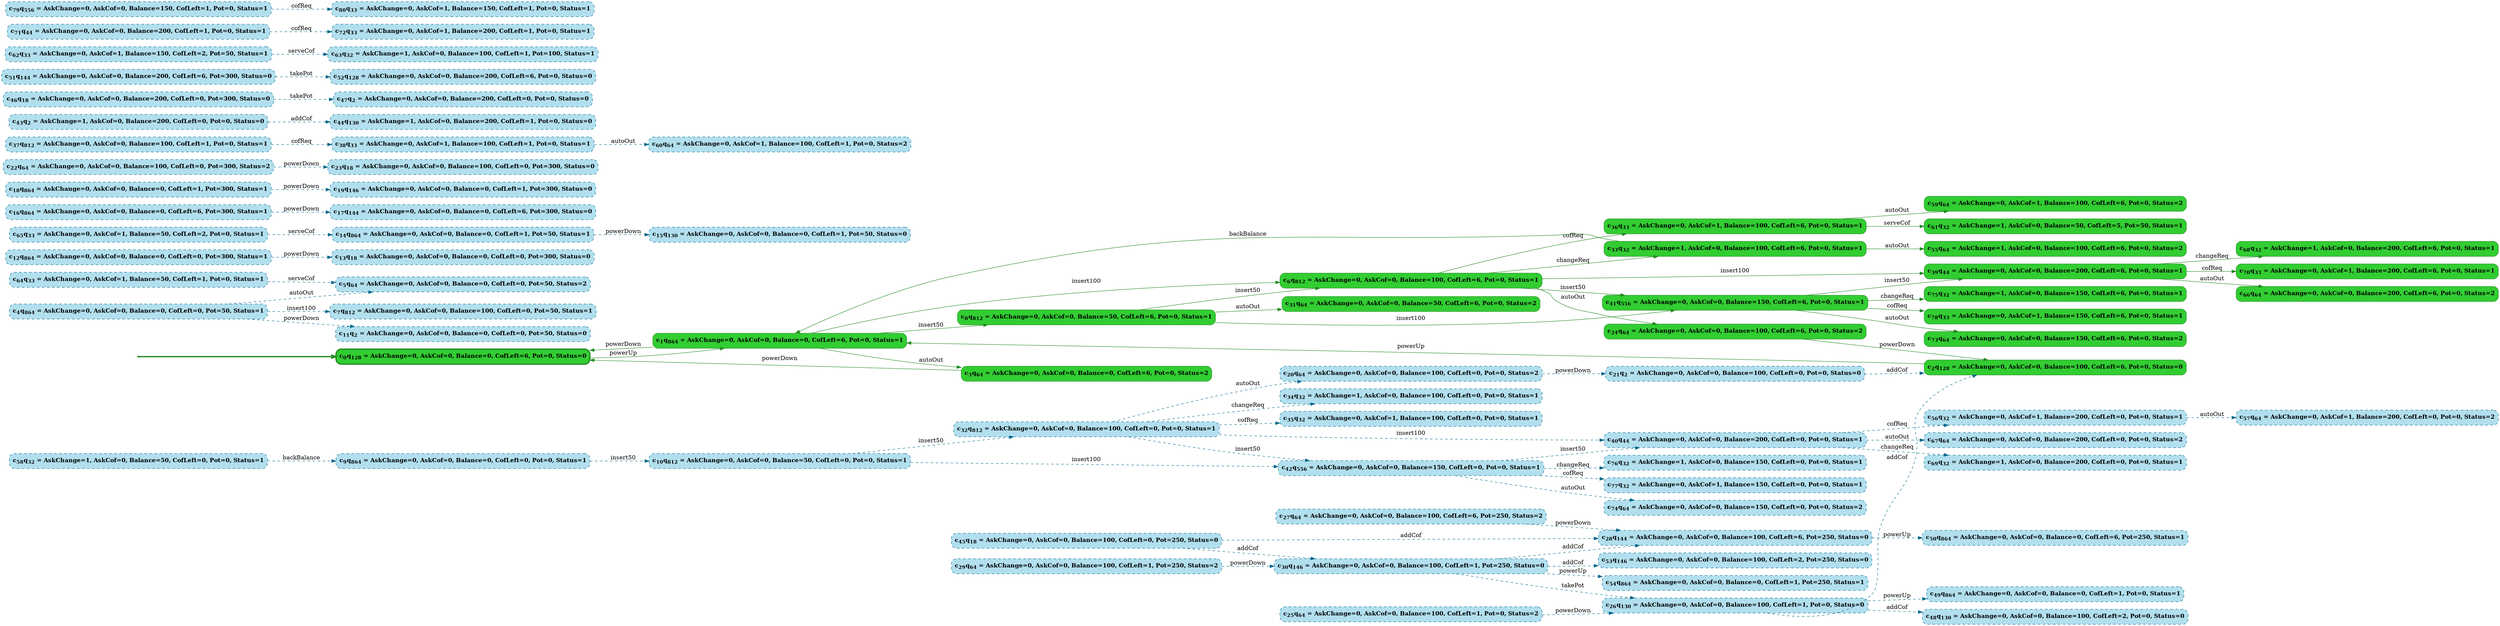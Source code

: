 digraph g {

	rankdir="LR"

	__invisible__[shape="point", color="forestgreen"]
	c0q128[label=<<b>c<sub>0</sub>q<sub>128</sub> = AskChange=0, AskCof=0, Balance=0, CofLeft=6, Pot=0, Status=0</b>>, shape="box", style="rounded, filled", fillcolor="limegreen", color="forestgreen", penwidth=3] // Initial
	c1q864[label=<<b>c<sub>1</sub>q<sub>864</sub> = AskChange=0, AskCof=0, Balance=0, CofLeft=6, Pot=0, Status=1</b>>, shape="box", style="rounded, filled", fillcolor="limegreen", color="forestgreen"]
	c3q64[label=<<b>c<sub>3</sub>q<sub>64</sub> = AskChange=0, AskCof=0, Balance=0, CofLeft=6, Pot=0, Status=2</b>>, shape="box", style="rounded, filled", fillcolor="limegreen", color="forestgreen"]
	c6q812[label=<<b>c<sub>6</sub>q<sub>812</sub> = AskChange=0, AskCof=0, Balance=100, CofLeft=6, Pot=0, Status=1</b>>, shape="box", style="rounded, filled", fillcolor="limegreen", color="forestgreen"]
	c24q64[label=<<b>c<sub>24</sub>q<sub>64</sub> = AskChange=0, AskCof=0, Balance=100, CofLeft=6, Pot=0, Status=2</b>>, shape="box", style="rounded, filled", fillcolor="limegreen", color="forestgreen"]
	c2q128[label=<<b>c<sub>2</sub>q<sub>128</sub> = AskChange=0, AskCof=0, Balance=100, CofLeft=6, Pot=0, Status=0</b>>, shape="box", style="rounded, filled", fillcolor="limegreen", color="forestgreen"]
	c33q32[label=<<b>c<sub>33</sub>q<sub>32</sub> = AskChange=1, AskCof=0, Balance=100, CofLeft=6, Pot=0, Status=1</b>>, shape="box", style="rounded, filled", fillcolor="limegreen", color="forestgreen"]
	c55q64[label=<<b>c<sub>55</sub>q<sub>64</sub> = AskChange=1, AskCof=0, Balance=100, CofLeft=6, Pot=0, Status=2</b>>, shape="box", style="rounded, filled", fillcolor="limegreen", color="forestgreen"]
	c36q33[label=<<b>c<sub>36</sub>q<sub>33</sub> = AskChange=0, AskCof=1, Balance=100, CofLeft=6, Pot=0, Status=1</b>>, shape="box", style="rounded, filled", fillcolor="limegreen", color="forestgreen"]
	c59q64[label=<<b>c<sub>59</sub>q<sub>64</sub> = AskChange=0, AskCof=1, Balance=100, CofLeft=6, Pot=0, Status=2</b>>, shape="box", style="rounded, filled", fillcolor="limegreen", color="forestgreen"]
	c61q32[label=<<b>c<sub>61</sub>q<sub>32</sub> = AskChange=1, AskCof=0, Balance=50, CofLeft=5, Pot=50, Status=1</b>>, shape="box", style="rounded, filled", fillcolor="limegreen", color="forestgreen"]
	c39q44[label=<<b>c<sub>39</sub>q<sub>44</sub> = AskChange=0, AskCof=0, Balance=200, CofLeft=6, Pot=0, Status=1</b>>, shape="box", style="rounded, filled", fillcolor="limegreen", color="forestgreen"]
	c66q64[label=<<b>c<sub>66</sub>q<sub>64</sub> = AskChange=0, AskCof=0, Balance=200, CofLeft=6, Pot=0, Status=2</b>>, shape="box", style="rounded, filled", fillcolor="limegreen", color="forestgreen"]
	c68q32[label=<<b>c<sub>68</sub>q<sub>32</sub> = AskChange=1, AskCof=0, Balance=200, CofLeft=6, Pot=0, Status=1</b>>, shape="box", style="rounded, filled", fillcolor="limegreen", color="forestgreen"]
	c70q33[label=<<b>c<sub>70</sub>q<sub>33</sub> = AskChange=0, AskCof=1, Balance=200, CofLeft=6, Pot=0, Status=1</b>>, shape="box", style="rounded, filled", fillcolor="limegreen", color="forestgreen"]
	c41q556[label=<<b>c<sub>41</sub>q<sub>556</sub> = AskChange=0, AskCof=0, Balance=150, CofLeft=6, Pot=0, Status=1</b>>, shape="box", style="rounded, filled", fillcolor="limegreen", color="forestgreen"]
	c73q64[label=<<b>c<sub>73</sub>q<sub>64</sub> = AskChange=0, AskCof=0, Balance=150, CofLeft=6, Pot=0, Status=2</b>>, shape="box", style="rounded, filled", fillcolor="limegreen", color="forestgreen"]
	c75q32[label=<<b>c<sub>75</sub>q<sub>32</sub> = AskChange=1, AskCof=0, Balance=150, CofLeft=6, Pot=0, Status=1</b>>, shape="box", style="rounded, filled", fillcolor="limegreen", color="forestgreen"]
	c78q33[label=<<b>c<sub>78</sub>q<sub>33</sub> = AskChange=0, AskCof=1, Balance=150, CofLeft=6, Pot=0, Status=1</b>>, shape="box", style="rounded, filled", fillcolor="limegreen", color="forestgreen"]
	c8q812[label=<<b>c<sub>8</sub>q<sub>812</sub> = AskChange=0, AskCof=0, Balance=50, CofLeft=6, Pot=0, Status=1</b>>, shape="box", style="rounded, filled", fillcolor="limegreen", color="forestgreen"]
	c31q64[label=<<b>c<sub>31</sub>q<sub>64</sub> = AskChange=0, AskCof=0, Balance=50, CofLeft=6, Pot=0, Status=2</b>>, shape="box", style="rounded, filled", fillcolor="limegreen", color="forestgreen"]
	c4q864[label=<<b>c<sub>4</sub>q<sub>864</sub> = AskChange=0, AskCof=0, Balance=0, CofLeft=0, Pot=50, Status=1</b>>, shape="box", style="rounded, filled, dashed", fillcolor="lightblue2", color="deepskyblue4"]
	c5q64[label=<<b>c<sub>5</sub>q<sub>64</sub> = AskChange=0, AskCof=0, Balance=0, CofLeft=0, Pot=50, Status=2</b>>, shape="box", style="rounded, filled, dashed", fillcolor="lightblue2", color="deepskyblue4"]
	c7q812[label=<<b>c<sub>7</sub>q<sub>812</sub> = AskChange=0, AskCof=0, Balance=100, CofLeft=0, Pot=50, Status=1</b>>, shape="box", style="rounded, filled, dashed", fillcolor="lightblue2", color="deepskyblue4"]
	c9q864[label=<<b>c<sub>9</sub>q<sub>864</sub> = AskChange=0, AskCof=0, Balance=0, CofLeft=0, Pot=0, Status=1</b>>, shape="box", style="rounded, filled, dashed", fillcolor="lightblue2", color="deepskyblue4"]
	c10q812[label=<<b>c<sub>10</sub>q<sub>812</sub> = AskChange=0, AskCof=0, Balance=50, CofLeft=0, Pot=0, Status=1</b>>, shape="box", style="rounded, filled, dashed", fillcolor="lightblue2", color="deepskyblue4"]
	c11q2[label=<<b>c<sub>11</sub>q<sub>2</sub> = AskChange=0, AskCof=0, Balance=0, CofLeft=0, Pot=50, Status=0</b>>, shape="box", style="rounded, filled, dashed", fillcolor="lightblue2", color="deepskyblue4"]
	c12q864[label=<<b>c<sub>12</sub>q<sub>864</sub> = AskChange=0, AskCof=0, Balance=0, CofLeft=0, Pot=300, Status=1</b>>, shape="box", style="rounded, filled, dashed", fillcolor="lightblue2", color="deepskyblue4"]
	c13q18[label=<<b>c<sub>13</sub>q<sub>18</sub> = AskChange=0, AskCof=0, Balance=0, CofLeft=0, Pot=300, Status=0</b>>, shape="box", style="rounded, filled, dashed", fillcolor="lightblue2", color="deepskyblue4"]
	c14q864[label=<<b>c<sub>14</sub>q<sub>864</sub> = AskChange=0, AskCof=0, Balance=0, CofLeft=1, Pot=50, Status=1</b>>, shape="box", style="rounded, filled, dashed", fillcolor="lightblue2", color="deepskyblue4"]
	c15q130[label=<<b>c<sub>15</sub>q<sub>130</sub> = AskChange=0, AskCof=0, Balance=0, CofLeft=1, Pot=50, Status=0</b>>, shape="box", style="rounded, filled, dashed", fillcolor="lightblue2", color="deepskyblue4"]
	c16q864[label=<<b>c<sub>16</sub>q<sub>864</sub> = AskChange=0, AskCof=0, Balance=0, CofLeft=6, Pot=300, Status=1</b>>, shape="box", style="rounded, filled, dashed", fillcolor="lightblue2", color="deepskyblue4"]
	c17q144[label=<<b>c<sub>17</sub>q<sub>144</sub> = AskChange=0, AskCof=0, Balance=0, CofLeft=6, Pot=300, Status=0</b>>, shape="box", style="rounded, filled, dashed", fillcolor="lightblue2", color="deepskyblue4"]
	c18q864[label=<<b>c<sub>18</sub>q<sub>864</sub> = AskChange=0, AskCof=0, Balance=0, CofLeft=1, Pot=300, Status=1</b>>, shape="box", style="rounded, filled, dashed", fillcolor="lightblue2", color="deepskyblue4"]
	c19q146[label=<<b>c<sub>19</sub>q<sub>146</sub> = AskChange=0, AskCof=0, Balance=0, CofLeft=1, Pot=300, Status=0</b>>, shape="box", style="rounded, filled, dashed", fillcolor="lightblue2", color="deepskyblue4"]
	c20q64[label=<<b>c<sub>20</sub>q<sub>64</sub> = AskChange=0, AskCof=0, Balance=100, CofLeft=0, Pot=0, Status=2</b>>, shape="box", style="rounded, filled, dashed", fillcolor="lightblue2", color="deepskyblue4"]
	c21q2[label=<<b>c<sub>21</sub>q<sub>2</sub> = AskChange=0, AskCof=0, Balance=100, CofLeft=0, Pot=0, Status=0</b>>, shape="box", style="rounded, filled, dashed", fillcolor="lightblue2", color="deepskyblue4"]
	c22q64[label=<<b>c<sub>22</sub>q<sub>64</sub> = AskChange=0, AskCof=0, Balance=100, CofLeft=0, Pot=300, Status=2</b>>, shape="box", style="rounded, filled, dashed", fillcolor="lightblue2", color="deepskyblue4"]
	c23q18[label=<<b>c<sub>23</sub>q<sub>18</sub> = AskChange=0, AskCof=0, Balance=100, CofLeft=0, Pot=300, Status=0</b>>, shape="box", style="rounded, filled, dashed", fillcolor="lightblue2", color="deepskyblue4"]
	c25q64[label=<<b>c<sub>25</sub>q<sub>64</sub> = AskChange=0, AskCof=0, Balance=100, CofLeft=1, Pot=0, Status=2</b>>, shape="box", style="rounded, filled, dashed", fillcolor="lightblue2", color="deepskyblue4"]
	c26q130[label=<<b>c<sub>26</sub>q<sub>130</sub> = AskChange=0, AskCof=0, Balance=100, CofLeft=1, Pot=0, Status=0</b>>, shape="box", style="rounded, filled, dashed", fillcolor="lightblue2", color="deepskyblue4"]
	c27q64[label=<<b>c<sub>27</sub>q<sub>64</sub> = AskChange=0, AskCof=0, Balance=100, CofLeft=6, Pot=250, Status=2</b>>, shape="box", style="rounded, filled, dashed", fillcolor="lightblue2", color="deepskyblue4"]
	c28q144[label=<<b>c<sub>28</sub>q<sub>144</sub> = AskChange=0, AskCof=0, Balance=100, CofLeft=6, Pot=250, Status=0</b>>, shape="box", style="rounded, filled, dashed", fillcolor="lightblue2", color="deepskyblue4"]
	c29q64[label=<<b>c<sub>29</sub>q<sub>64</sub> = AskChange=0, AskCof=0, Balance=100, CofLeft=1, Pot=250, Status=2</b>>, shape="box", style="rounded, filled, dashed", fillcolor="lightblue2", color="deepskyblue4"]
	c30q146[label=<<b>c<sub>30</sub>q<sub>146</sub> = AskChange=0, AskCof=0, Balance=100, CofLeft=1, Pot=250, Status=0</b>>, shape="box", style="rounded, filled, dashed", fillcolor="lightblue2", color="deepskyblue4"]
	c32q812[label=<<b>c<sub>32</sub>q<sub>812</sub> = AskChange=0, AskCof=0, Balance=100, CofLeft=0, Pot=0, Status=1</b>>, shape="box", style="rounded, filled, dashed", fillcolor="lightblue2", color="deepskyblue4"]
	c34q32[label=<<b>c<sub>34</sub>q<sub>32</sub> = AskChange=1, AskCof=0, Balance=100, CofLeft=0, Pot=0, Status=1</b>>, shape="box", style="rounded, filled, dashed", fillcolor="lightblue2", color="deepskyblue4"]
	c35q32[label=<<b>c<sub>35</sub>q<sub>32</sub> = AskChange=0, AskCof=1, Balance=100, CofLeft=0, Pot=0, Status=1</b>>, shape="box", style="rounded, filled, dashed", fillcolor="lightblue2", color="deepskyblue4"]
	c37q812[label=<<b>c<sub>37</sub>q<sub>812</sub> = AskChange=0, AskCof=0, Balance=100, CofLeft=1, Pot=0, Status=1</b>>, shape="box", style="rounded, filled, dashed", fillcolor="lightblue2", color="deepskyblue4"]
	c38q33[label=<<b>c<sub>38</sub>q<sub>33</sub> = AskChange=0, AskCof=1, Balance=100, CofLeft=1, Pot=0, Status=1</b>>, shape="box", style="rounded, filled, dashed", fillcolor="lightblue2", color="deepskyblue4"]
	c40q44[label=<<b>c<sub>40</sub>q<sub>44</sub> = AskChange=0, AskCof=0, Balance=200, CofLeft=0, Pot=0, Status=1</b>>, shape="box", style="rounded, filled, dashed", fillcolor="lightblue2", color="deepskyblue4"]
	c42q556[label=<<b>c<sub>42</sub>q<sub>556</sub> = AskChange=0, AskCof=0, Balance=150, CofLeft=0, Pot=0, Status=1</b>>, shape="box", style="rounded, filled, dashed", fillcolor="lightblue2", color="deepskyblue4"]
	c43q2[label=<<b>c<sub>43</sub>q<sub>2</sub> = AskChange=1, AskCof=0, Balance=200, CofLeft=0, Pot=0, Status=0</b>>, shape="box", style="rounded, filled, dashed", fillcolor="lightblue2", color="deepskyblue4"]
	c44q130[label=<<b>c<sub>44</sub>q<sub>130</sub> = AskChange=1, AskCof=0, Balance=200, CofLeft=1, Pot=0, Status=0</b>>, shape="box", style="rounded, filled, dashed", fillcolor="lightblue2", color="deepskyblue4"]
	c45q18[label=<<b>c<sub>45</sub>q<sub>18</sub> = AskChange=0, AskCof=0, Balance=100, CofLeft=0, Pot=250, Status=0</b>>, shape="box", style="rounded, filled, dashed", fillcolor="lightblue2", color="deepskyblue4"]
	c46q18[label=<<b>c<sub>46</sub>q<sub>18</sub> = AskChange=0, AskCof=0, Balance=200, CofLeft=0, Pot=300, Status=0</b>>, shape="box", style="rounded, filled, dashed", fillcolor="lightblue2", color="deepskyblue4"]
	c47q2[label=<<b>c<sub>47</sub>q<sub>2</sub> = AskChange=0, AskCof=0, Balance=200, CofLeft=0, Pot=0, Status=0</b>>, shape="box", style="rounded, filled, dashed", fillcolor="lightblue2", color="deepskyblue4"]
	c48q130[label=<<b>c<sub>48</sub>q<sub>130</sub> = AskChange=0, AskCof=0, Balance=100, CofLeft=2, Pot=0, Status=0</b>>, shape="box", style="rounded, filled, dashed", fillcolor="lightblue2", color="deepskyblue4"]
	c49q864[label=<<b>c<sub>49</sub>q<sub>864</sub> = AskChange=0, AskCof=0, Balance=0, CofLeft=1, Pot=0, Status=1</b>>, shape="box", style="rounded, filled, dashed", fillcolor="lightblue2", color="deepskyblue4"]
	c50q864[label=<<b>c<sub>50</sub>q<sub>864</sub> = AskChange=0, AskCof=0, Balance=0, CofLeft=6, Pot=250, Status=1</b>>, shape="box", style="rounded, filled, dashed", fillcolor="lightblue2", color="deepskyblue4"]
	c51q144[label=<<b>c<sub>51</sub>q<sub>144</sub> = AskChange=0, AskCof=0, Balance=200, CofLeft=6, Pot=300, Status=0</b>>, shape="box", style="rounded, filled, dashed", fillcolor="lightblue2", color="deepskyblue4"]
	c52q128[label=<<b>c<sub>52</sub>q<sub>128</sub> = AskChange=0, AskCof=0, Balance=200, CofLeft=6, Pot=0, Status=0</b>>, shape="box", style="rounded, filled, dashed", fillcolor="lightblue2", color="deepskyblue4"]
	c53q146[label=<<b>c<sub>53</sub>q<sub>146</sub> = AskChange=0, AskCof=0, Balance=100, CofLeft=2, Pot=250, Status=0</b>>, shape="box", style="rounded, filled, dashed", fillcolor="lightblue2", color="deepskyblue4"]
	c54q864[label=<<b>c<sub>54</sub>q<sub>864</sub> = AskChange=0, AskCof=0, Balance=0, CofLeft=1, Pot=250, Status=1</b>>, shape="box", style="rounded, filled, dashed", fillcolor="lightblue2", color="deepskyblue4"]
	c56q32[label=<<b>c<sub>56</sub>q<sub>32</sub> = AskChange=0, AskCof=1, Balance=200, CofLeft=0, Pot=0, Status=1</b>>, shape="box", style="rounded, filled, dashed", fillcolor="lightblue2", color="deepskyblue4"]
	c57q64[label=<<b>c<sub>57</sub>q<sub>64</sub> = AskChange=0, AskCof=1, Balance=200, CofLeft=0, Pot=0, Status=2</b>>, shape="box", style="rounded, filled, dashed", fillcolor="lightblue2", color="deepskyblue4"]
	c58q32[label=<<b>c<sub>58</sub>q<sub>32</sub> = AskChange=1, AskCof=0, Balance=50, CofLeft=0, Pot=0, Status=1</b>>, shape="box", style="rounded, filled, dashed", fillcolor="lightblue2", color="deepskyblue4"]
	c60q64[label=<<b>c<sub>60</sub>q<sub>64</sub> = AskChange=0, AskCof=1, Balance=100, CofLeft=1, Pot=0, Status=2</b>>, shape="box", style="rounded, filled, dashed", fillcolor="lightblue2", color="deepskyblue4"]
	c62q33[label=<<b>c<sub>62</sub>q<sub>33</sub> = AskChange=0, AskCof=1, Balance=150, CofLeft=2, Pot=50, Status=1</b>>, shape="box", style="rounded, filled, dashed", fillcolor="lightblue2", color="deepskyblue4"]
	c63q32[label=<<b>c<sub>63</sub>q<sub>32</sub> = AskChange=1, AskCof=0, Balance=100, CofLeft=1, Pot=100, Status=1</b>>, shape="box", style="rounded, filled, dashed", fillcolor="lightblue2", color="deepskyblue4"]
	c64q33[label=<<b>c<sub>64</sub>q<sub>33</sub> = AskChange=0, AskCof=1, Balance=50, CofLeft=1, Pot=0, Status=1</b>>, shape="box", style="rounded, filled, dashed", fillcolor="lightblue2", color="deepskyblue4"]
	c65q33[label=<<b>c<sub>65</sub>q<sub>33</sub> = AskChange=0, AskCof=1, Balance=50, CofLeft=2, Pot=0, Status=1</b>>, shape="box", style="rounded, filled, dashed", fillcolor="lightblue2", color="deepskyblue4"]
	c67q64[label=<<b>c<sub>67</sub>q<sub>64</sub> = AskChange=0, AskCof=0, Balance=200, CofLeft=0, Pot=0, Status=2</b>>, shape="box", style="rounded, filled, dashed", fillcolor="lightblue2", color="deepskyblue4"]
	c69q32[label=<<b>c<sub>69</sub>q<sub>32</sub> = AskChange=1, AskCof=0, Balance=200, CofLeft=0, Pot=0, Status=1</b>>, shape="box", style="rounded, filled, dashed", fillcolor="lightblue2", color="deepskyblue4"]
	c71q44[label=<<b>c<sub>71</sub>q<sub>44</sub> = AskChange=0, AskCof=0, Balance=200, CofLeft=1, Pot=0, Status=1</b>>, shape="box", style="rounded, filled, dashed", fillcolor="lightblue2", color="deepskyblue4"]
	c72q33[label=<<b>c<sub>72</sub>q<sub>33</sub> = AskChange=0, AskCof=1, Balance=200, CofLeft=1, Pot=0, Status=1</b>>, shape="box", style="rounded, filled, dashed", fillcolor="lightblue2", color="deepskyblue4"]
	c74q64[label=<<b>c<sub>74</sub>q<sub>64</sub> = AskChange=0, AskCof=0, Balance=150, CofLeft=0, Pot=0, Status=2</b>>, shape="box", style="rounded, filled, dashed", fillcolor="lightblue2", color="deepskyblue4"]
	c76q32[label=<<b>c<sub>76</sub>q<sub>32</sub> = AskChange=1, AskCof=0, Balance=150, CofLeft=0, Pot=0, Status=1</b>>, shape="box", style="rounded, filled, dashed", fillcolor="lightblue2", color="deepskyblue4"]
	c77q32[label=<<b>c<sub>77</sub>q<sub>32</sub> = AskChange=0, AskCof=1, Balance=150, CofLeft=0, Pot=0, Status=1</b>>, shape="box", style="rounded, filled, dashed", fillcolor="lightblue2", color="deepskyblue4"]
	c79q556[label=<<b>c<sub>79</sub>q<sub>556</sub> = AskChange=0, AskCof=0, Balance=150, CofLeft=1, Pot=0, Status=1</b>>, shape="box", style="rounded, filled, dashed", fillcolor="lightblue2", color="deepskyblue4"]
	c80q33[label=<<b>c<sub>80</sub>q<sub>33</sub> = AskChange=0, AskCof=1, Balance=150, CofLeft=1, Pot=0, Status=1</b>>, shape="box", style="rounded, filled, dashed", fillcolor="lightblue2", color="deepskyblue4"]

	__invisible__ -> c0q128[penwidth=3, color="forestgreen"]
	c0q128 -> c1q864[label=<powerUp>, color="forestgreen"]
	c1q864 -> c3q64[label=<autoOut>, color="forestgreen"]
	c3q64 -> c0q128[label=<powerDown>, color="forestgreen"]
	c1q864 -> c6q812[label=<insert100>, color="forestgreen"]
	c6q812 -> c24q64[label=<autoOut>, color="forestgreen"]
	c24q64 -> c2q128[label=<powerDown>, color="forestgreen"]
	c2q128 -> c1q864[label=<powerUp>, color="forestgreen"]
	c6q812 -> c33q32[label=<changeReq>, color="forestgreen"]
	c33q32 -> c55q64[label=<autoOut>, color="forestgreen"]
	c33q32 -> c1q864[label=<backBalance>, color="forestgreen"]
	c6q812 -> c36q33[label=<cofReq>, color="forestgreen"]
	c36q33 -> c59q64[label=<autoOut>, color="forestgreen"]
	c36q33 -> c61q32[label=<serveCof>, color="forestgreen"]
	c6q812 -> c39q44[label=<insert100>, color="forestgreen"]
	c39q44 -> c66q64[label=<autoOut>, color="forestgreen"]
	c39q44 -> c68q32[label=<changeReq>, color="forestgreen"]
	c39q44 -> c70q33[label=<cofReq>, color="forestgreen"]
	c6q812 -> c41q556[label=<insert50>, color="forestgreen"]
	c41q556 -> c73q64[label=<autoOut>, color="forestgreen"]
	c41q556 -> c75q32[label=<changeReq>, color="forestgreen"]
	c41q556 -> c78q33[label=<cofReq>, color="forestgreen"]
	c41q556 -> c39q44[label=<insert50>, color="forestgreen"]
	c1q864 -> c8q812[label=<insert50>, color="forestgreen"]
	c8q812 -> c31q64[label=<autoOut>, color="forestgreen"]
	c8q812 -> c41q556[label=<insert100>, color="forestgreen"]
	c8q812 -> c6q812[label=<insert50>, color="forestgreen"]
	c1q864 -> c0q128[label=<powerDown>, color="forestgreen"]
	c4q864 -> c5q64[label=<autoOut>, color="deepskyblue4", style="dashed"]
	c4q864 -> c7q812[label=<insert100>, color="deepskyblue4", style="dashed"]
	c9q864 -> c10q812[label=<insert50>, color="deepskyblue4", style="dashed"]
	c4q864 -> c11q2[label=<powerDown>, color="deepskyblue4", style="dashed"]
	c12q864 -> c13q18[label=<powerDown>, color="deepskyblue4", style="dashed"]
	c14q864 -> c15q130[label=<powerDown>, color="deepskyblue4", style="dashed"]
	c16q864 -> c17q144[label=<powerDown>, color="deepskyblue4", style="dashed"]
	c18q864 -> c19q146[label=<powerDown>, color="deepskyblue4", style="dashed"]
	c20q64 -> c21q2[label=<powerDown>, color="deepskyblue4", style="dashed"]
	c22q64 -> c23q18[label=<powerDown>, color="deepskyblue4", style="dashed"]
	c25q64 -> c26q130[label=<powerDown>, color="deepskyblue4", style="dashed"]
	c27q64 -> c28q144[label=<powerDown>, color="deepskyblue4", style="dashed"]
	c29q64 -> c30q146[label=<powerDown>, color="deepskyblue4", style="dashed"]
	c32q812 -> c20q64[label=<autoOut>, color="deepskyblue4", style="dashed"]
	c32q812 -> c34q32[label=<changeReq>, color="deepskyblue4", style="dashed"]
	c32q812 -> c35q32[label=<cofReq>, color="deepskyblue4", style="dashed"]
	c37q812 -> c38q33[label=<cofReq>, color="deepskyblue4", style="dashed"]
	c32q812 -> c40q44[label=<insert100>, color="deepskyblue4", style="dashed"]
	c10q812 -> c42q556[label=<insert100>, color="deepskyblue4", style="dashed"]
	c10q812 -> c32q812[label=<insert50>, color="deepskyblue4", style="dashed"]
	c32q812 -> c42q556[label=<insert50>, color="deepskyblue4", style="dashed"]
	c21q2 -> c2q128[label=<addCof>, color="deepskyblue4", style="dashed"]
	c43q2 -> c44q130[label=<addCof>, color="deepskyblue4", style="dashed"]
	c45q18 -> c28q144[label=<addCof>, color="deepskyblue4", style="dashed"]
	c45q18 -> c30q146[label=<addCof>, color="deepskyblue4", style="dashed"]
	c46q18 -> c47q2[label=<takePot>, color="deepskyblue4", style="dashed"]
	c26q130 -> c48q130[label=<addCof>, color="deepskyblue4", style="dashed"]
	c26q130 -> c2q128[label=<addCof>, color="deepskyblue4", style="dashed"]
	c26q130 -> c49q864[label=<powerUp>, color="deepskyblue4", style="dashed"]
	c28q144 -> c50q864[label=<powerUp>, color="deepskyblue4", style="dashed"]
	c51q144 -> c52q128[label=<takePot>, color="deepskyblue4", style="dashed"]
	c30q146 -> c53q146[label=<addCof>, color="deepskyblue4", style="dashed"]
	c30q146 -> c28q144[label=<addCof>, color="deepskyblue4", style="dashed"]
	c30q146 -> c54q864[label=<powerUp>, color="deepskyblue4", style="dashed"]
	c30q146 -> c26q130[label=<takePot>, color="deepskyblue4", style="dashed"]
	c56q32 -> c57q64[label=<autoOut>, color="deepskyblue4", style="dashed"]
	c58q32 -> c9q864[label=<backBalance>, color="deepskyblue4", style="dashed"]
	c38q33 -> c60q64[label=<autoOut>, color="deepskyblue4", style="dashed"]
	c62q33 -> c63q32[label=<serveCof>, color="deepskyblue4", style="dashed"]
	c64q33 -> c5q64[label=<serveCof>, color="deepskyblue4", style="dashed"]
	c65q33 -> c14q864[label=<serveCof>, color="deepskyblue4", style="dashed"]
	c40q44 -> c67q64[label=<autoOut>, color="deepskyblue4", style="dashed"]
	c40q44 -> c69q32[label=<changeReq>, color="deepskyblue4", style="dashed"]
	c40q44 -> c56q32[label=<cofReq>, color="deepskyblue4", style="dashed"]
	c71q44 -> c72q33[label=<cofReq>, color="deepskyblue4", style="dashed"]
	c42q556 -> c74q64[label=<autoOut>, color="deepskyblue4", style="dashed"]
	c42q556 -> c76q32[label=<changeReq>, color="deepskyblue4", style="dashed"]
	c42q556 -> c77q32[label=<cofReq>, color="deepskyblue4", style="dashed"]
	c79q556 -> c80q33[label=<cofReq>, color="deepskyblue4", style="dashed"]
	c42q556 -> c40q44[label=<insert50>, color="deepskyblue4", style="dashed"]

}
